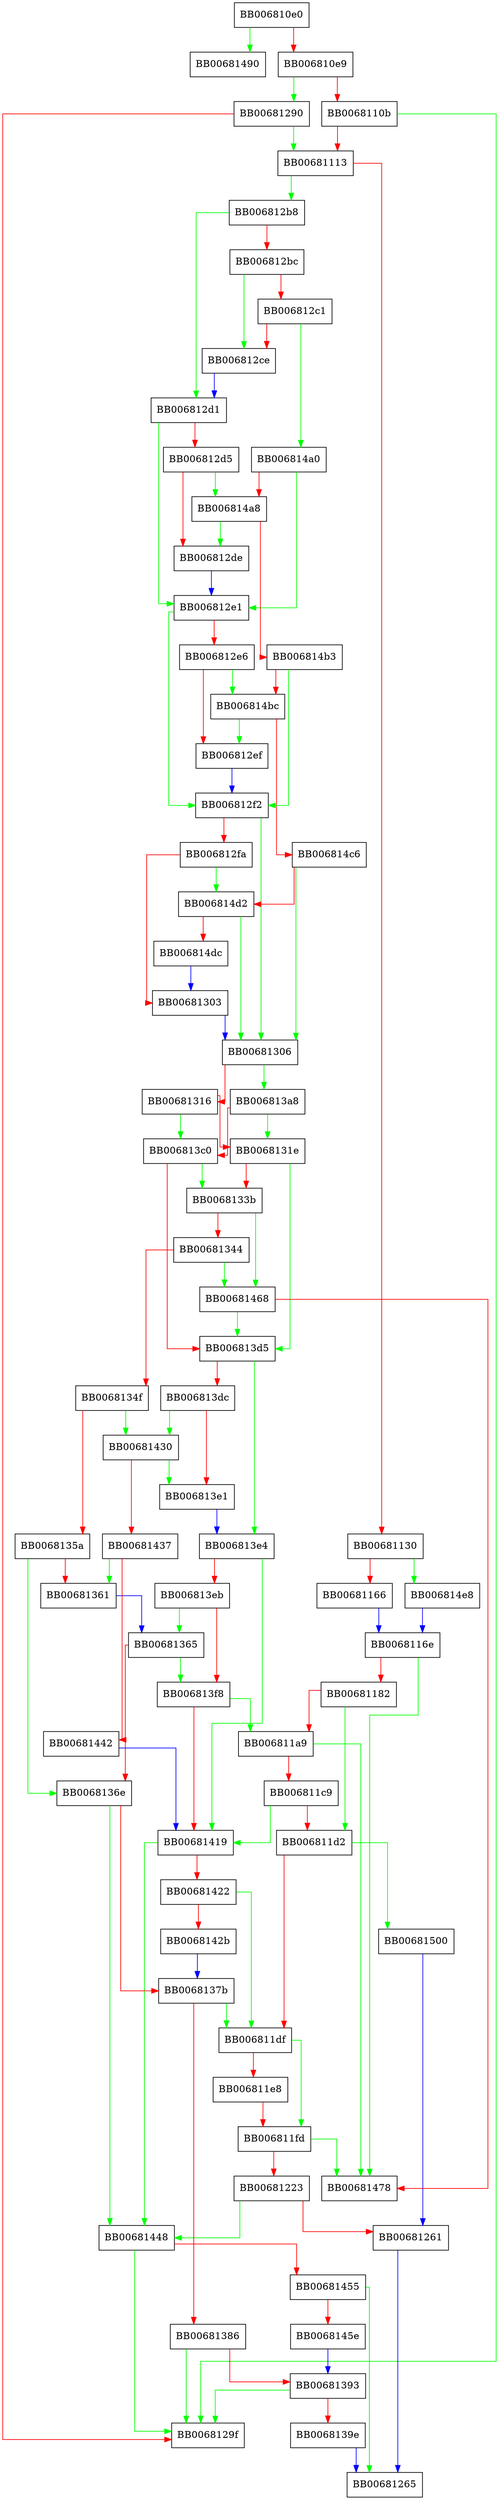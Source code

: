 digraph X509_VERIFY_PARAM_inherit {
  node [shape="box"];
  graph [splines=ortho];
  BB006810e0 -> BB00681490 [color="green"];
  BB006810e0 -> BB006810e9 [color="red"];
  BB006810e9 -> BB00681290 [color="green"];
  BB006810e9 -> BB0068110b [color="red"];
  BB0068110b -> BB0068129f [color="green"];
  BB0068110b -> BB00681113 [color="red"];
  BB00681113 -> BB006812b8 [color="green"];
  BB00681113 -> BB00681130 [color="red"];
  BB00681130 -> BB006814e8 [color="green"];
  BB00681130 -> BB00681166 [color="red"];
  BB00681166 -> BB0068116e [color="blue"];
  BB0068116e -> BB00681478 [color="green"];
  BB0068116e -> BB00681182 [color="red"];
  BB00681182 -> BB006811d2 [color="green"];
  BB00681182 -> BB006811a9 [color="red"];
  BB006811a9 -> BB00681478 [color="green"];
  BB006811a9 -> BB006811c9 [color="red"];
  BB006811c9 -> BB00681419 [color="green"];
  BB006811c9 -> BB006811d2 [color="red"];
  BB006811d2 -> BB00681500 [color="green"];
  BB006811d2 -> BB006811df [color="red"];
  BB006811df -> BB006811fd [color="green"];
  BB006811df -> BB006811e8 [color="red"];
  BB006811e8 -> BB006811fd [color="red"];
  BB006811fd -> BB00681478 [color="green"];
  BB006811fd -> BB00681223 [color="red"];
  BB00681223 -> BB00681448 [color="green"];
  BB00681223 -> BB00681261 [color="red"];
  BB00681261 -> BB00681265 [color="blue"];
  BB00681290 -> BB00681113 [color="green"];
  BB00681290 -> BB0068129f [color="red"];
  BB006812b8 -> BB006812d1 [color="green"];
  BB006812b8 -> BB006812bc [color="red"];
  BB006812bc -> BB006812ce [color="green"];
  BB006812bc -> BB006812c1 [color="red"];
  BB006812c1 -> BB006814a0 [color="green"];
  BB006812c1 -> BB006812ce [color="red"];
  BB006812ce -> BB006812d1 [color="blue"];
  BB006812d1 -> BB006812e1 [color="green"];
  BB006812d1 -> BB006812d5 [color="red"];
  BB006812d5 -> BB006814a8 [color="green"];
  BB006812d5 -> BB006812de [color="red"];
  BB006812de -> BB006812e1 [color="blue"];
  BB006812e1 -> BB006812f2 [color="green"];
  BB006812e1 -> BB006812e6 [color="red"];
  BB006812e6 -> BB006814bc [color="green"];
  BB006812e6 -> BB006812ef [color="red"];
  BB006812ef -> BB006812f2 [color="blue"];
  BB006812f2 -> BB00681306 [color="green"];
  BB006812f2 -> BB006812fa [color="red"];
  BB006812fa -> BB006814d2 [color="green"];
  BB006812fa -> BB00681303 [color="red"];
  BB00681303 -> BB00681306 [color="blue"];
  BB00681306 -> BB006813a8 [color="green"];
  BB00681306 -> BB00681316 [color="red"];
  BB00681316 -> BB006813c0 [color="green"];
  BB00681316 -> BB0068131e [color="red"];
  BB0068131e -> BB006813d5 [color="green"];
  BB0068131e -> BB0068133b [color="red"];
  BB0068133b -> BB00681468 [color="green"];
  BB0068133b -> BB00681344 [color="red"];
  BB00681344 -> BB00681468 [color="green"];
  BB00681344 -> BB0068134f [color="red"];
  BB0068134f -> BB00681430 [color="green"];
  BB0068134f -> BB0068135a [color="red"];
  BB0068135a -> BB0068136e [color="green"];
  BB0068135a -> BB00681361 [color="red"];
  BB00681361 -> BB00681365 [color="blue"];
  BB00681365 -> BB006813f8 [color="green"];
  BB00681365 -> BB0068136e [color="red"];
  BB0068136e -> BB00681448 [color="green"];
  BB0068136e -> BB0068137b [color="red"];
  BB0068137b -> BB006811df [color="green"];
  BB0068137b -> BB00681386 [color="red"];
  BB00681386 -> BB0068129f [color="green"];
  BB00681386 -> BB00681393 [color="red"];
  BB00681393 -> BB0068129f [color="green"];
  BB00681393 -> BB0068139e [color="red"];
  BB0068139e -> BB00681265 [color="blue"];
  BB006813a8 -> BB0068131e [color="green"];
  BB006813a8 -> BB006813c0 [color="red"];
  BB006813c0 -> BB0068133b [color="green"];
  BB006813c0 -> BB006813d5 [color="red"];
  BB006813d5 -> BB006813e4 [color="green"];
  BB006813d5 -> BB006813dc [color="red"];
  BB006813dc -> BB00681430 [color="green"];
  BB006813dc -> BB006813e1 [color="red"];
  BB006813e1 -> BB006813e4 [color="blue"];
  BB006813e4 -> BB00681419 [color="green"];
  BB006813e4 -> BB006813eb [color="red"];
  BB006813eb -> BB00681365 [color="green"];
  BB006813eb -> BB006813f8 [color="red"];
  BB006813f8 -> BB006811a9 [color="green"];
  BB006813f8 -> BB00681419 [color="red"];
  BB00681419 -> BB00681448 [color="green"];
  BB00681419 -> BB00681422 [color="red"];
  BB00681422 -> BB006811df [color="green"];
  BB00681422 -> BB0068142b [color="red"];
  BB0068142b -> BB0068137b [color="blue"];
  BB00681430 -> BB006813e1 [color="green"];
  BB00681430 -> BB00681437 [color="red"];
  BB00681437 -> BB00681361 [color="green"];
  BB00681437 -> BB00681442 [color="red"];
  BB00681442 -> BB00681419 [color="blue"];
  BB00681448 -> BB0068129f [color="green"];
  BB00681448 -> BB00681455 [color="red"];
  BB00681455 -> BB00681265 [color="green"];
  BB00681455 -> BB0068145e [color="red"];
  BB0068145e -> BB00681393 [color="blue"];
  BB00681468 -> BB006813d5 [color="green"];
  BB00681468 -> BB00681478 [color="red"];
  BB006814a0 -> BB006812e1 [color="green"];
  BB006814a0 -> BB006814a8 [color="red"];
  BB006814a8 -> BB006812de [color="green"];
  BB006814a8 -> BB006814b3 [color="red"];
  BB006814b3 -> BB006812f2 [color="green"];
  BB006814b3 -> BB006814bc [color="red"];
  BB006814bc -> BB006812ef [color="green"];
  BB006814bc -> BB006814c6 [color="red"];
  BB006814c6 -> BB00681306 [color="green"];
  BB006814c6 -> BB006814d2 [color="red"];
  BB006814d2 -> BB00681306 [color="green"];
  BB006814d2 -> BB006814dc [color="red"];
  BB006814dc -> BB00681303 [color="blue"];
  BB006814e8 -> BB0068116e [color="blue"];
  BB00681500 -> BB00681261 [color="blue"];
}